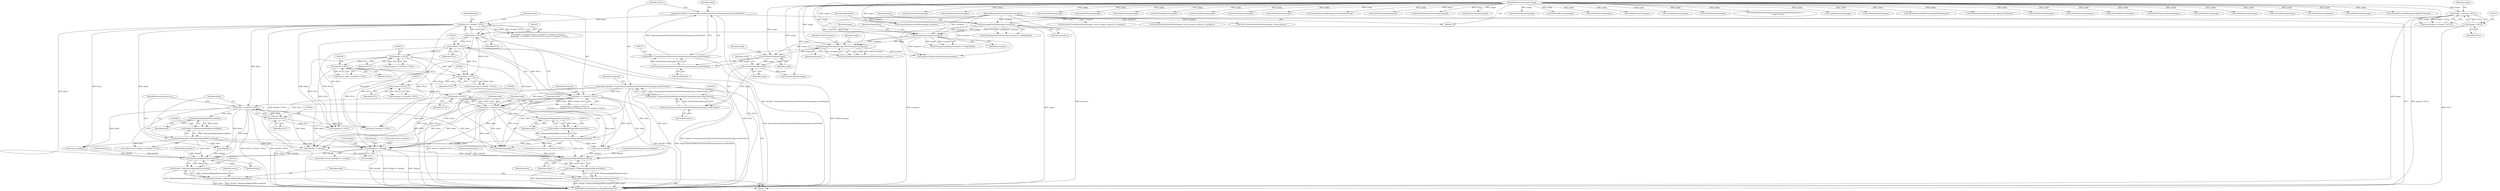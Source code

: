 digraph "0_ImageMagick_1cc6f0ccc92c20c7cab6c4a7335daf29c91f0d8e@array" {
"1000949" [label="(Call,black[j] == white[j])"];
"1000283" [label="(Call,black=(double *) RelinquishMagickMemory(black))"];
"1000285" [label="(Call,(double *) RelinquishMagickMemory(black))"];
"1000287" [label="(Call,RelinquishMagickMemory(black))"];
"1000278" [label="(Call,black != (double *) NULL)"];
"1000218" [label="(Call,black == (double *) NULL)"];
"1000168" [label="(Call,black=(double *) AcquireQuantumMemory(GetPixelChannels(image),sizeof(*black)))"];
"1000170" [label="(Call,(double *) AcquireQuantumMemory(GetPixelChannels(image),sizeof(*black)))"];
"1000172" [label="(Call,AcquireQuantumMemory(GetPixelChannels(image),sizeof(*black)))"];
"1000173" [label="(Call,GetPixelChannels(image))"];
"1000158" [label="(Call,SetImageGray(image,exception))"];
"1000150" [label="(Call,SyncImagePixelCache(image,exception))"];
"1000122" [label="(Call,image != (Image *) NULL)"];
"1000107" [label="(MethodParameterIn,Image *image)"];
"1000124" [label="(Call,(Image *) NULL)"];
"1000110" [label="(MethodParameterIn,ExceptionInfo *exception)"];
"1000164" [label="(Call,SetImageColorspace(image,GRAYColorspace,exception))"];
"1000220" [label="(Call,(double *) NULL)"];
"1000280" [label="(Call,(double *) NULL)"];
"1000268" [label="(Call,(double *) NULL)"];
"1000256" [label="(Call,(double *) NULL)"];
"1000244" [label="(Call,(double *) NULL)"];
"1000237" [label="(Call,(double *) NULL)"];
"1000232" [label="(Call,(double *) NULL)"];
"1000226" [label="(Call,(double *) NULL)"];
"1000224" [label="(Call,white == (double *) NULL)"];
"1000178" [label="(Call,white=(double *) AcquireQuantumMemory(GetPixelChannels(image),sizeof(*white)))"];
"1000180" [label="(Call,(double *) AcquireQuantumMemory(GetPixelChannels(image),sizeof(*white)))"];
"1000182" [label="(Call,AcquireQuantumMemory(GetPixelChannels(image),sizeof(*white)))"];
"1000183" [label="(Call,GetPixelChannels(image))"];
"1000266" [label="(Call,white != (double *) NULL)"];
"1000271" [label="(Call,white=(double *) RelinquishMagickMemory(white))"];
"1000273" [label="(Call,(double *) RelinquishMagickMemory(white))"];
"1000275" [label="(Call,RelinquishMagickMemory(white))"];
"1001027" [label="(Call,RelinquishMagickMemory(white))"];
"1001025" [label="(Call,(double *) RelinquishMagickMemory(white))"];
"1001023" [label="(Call,white=(double *) RelinquishMagickMemory(white))"];
"1001033" [label="(Call,RelinquishMagickMemory(black))"];
"1001031" [label="(Call,(double *) RelinquishMagickMemory(black))"];
"1001029" [label="(Call,black=(double *) RelinquishMagickMemory(black))"];
"1000786" [label="(Call,GetPixelChannels(image))"];
"1000283" [label="(Call,black=(double *) RelinquishMagickMemory(black))"];
"1000224" [label="(Call,white == (double *) NULL)"];
"1000124" [label="(Call,(Image *) NULL)"];
"1000177" [label="(Identifier,black)"];
"1000660" [label="(Call,j-black[i])"];
"1000226" [label="(Call,(double *) NULL)"];
"1000275" [label="(Call,RelinquishMagickMemory(white))"];
"1000279" [label="(Identifier,black)"];
"1000277" [label="(ControlStructure,if (black != (double *) NULL))"];
"1000727" [label="(Call,GetPixelGreenTraits(image))"];
"1000597" [label="(Call,(ssize_t) black[i])"];
"1000420" [label="(Call,GetPixelChannels(image))"];
"1001031" [label="(Call,(double *) RelinquishMagickMemory(black))"];
"1000959" [label="(Identifier,q)"];
"1000881" [label="(Call,(Quantum *) NULL)"];
"1001027" [label="(Call,RelinquishMagickMemory(white))"];
"1000166" [label="(Identifier,GRAYColorspace)"];
"1000552" [label="(Call,GetPixelChannels(image))"];
"1000187" [label="(Identifier,white)"];
"1000956" [label="(ControlStructure,continue;)"];
"1000272" [label="(Identifier,white)"];
"1000948" [label="(ControlStructure,if (black[j] == white[j]))"];
"1000183" [label="(Call,GetPixelChannels(image))"];
"1000510" [label="(Call,GetPixelChannels(image))"];
"1000690" [label="(Call,GetPixelRedTraits(image))"];
"1000473" [label="(Call,GetPixelChannels(image))"];
"1000175" [label="(Call,sizeof(*black))"];
"1000180" [label="(Call,(double *) AcquireQuantumMemory(GetPixelChannels(image),sizeof(*white)))"];
"1000268" [label="(Call,(double *) NULL)"];
"1000434" [label="(Call,GetPixelChannels(image))"];
"1000225" [label="(Identifier,white)"];
"1000308" [label="(Call,GetPixelChannels(image))"];
"1000869" [label="(Call,GetCacheViewAuthenticPixels(image_view,0,y,image->columns,1,exception))"];
"1000172" [label="(Call,AcquireQuantumMemory(GetPixelChannels(image),sizeof(*black)))"];
"1000246" [label="(Identifier,NULL)"];
"1000179" [label="(Identifier,white)"];
"1001029" [label="(Call,black=(double *) RelinquishMagickMemory(black))"];
"1000222" [label="(Identifier,NULL)"];
"1000270" [label="(Identifier,NULL)"];
"1000185" [label="(Call,sizeof(*white))"];
"1001023" [label="(Call,white=(double *) RelinquishMagickMemory(white))"];
"1000165" [label="(Identifier,image)"];
"1000173" [label="(Call,GetPixelChannels(image))"];
"1000258" [label="(Identifier,NULL)"];
"1000734" [label="(Call,GetPixelChannelOffset(image,GreenPixelChannel))"];
"1000906" [label="(Call,GetPixelWriteMask(image,q))"];
"1000950" [label="(Call,black[j])"];
"1000265" [label="(ControlStructure,if (white != (double *) NULL))"];
"1000168" [label="(Call,black=(double *) AcquireQuantumMemory(GetPixelChannels(image),sizeof(*black)))"];
"1000938" [label="(Call,GetPixelChannelTraits(image,channel))"];
"1000123" [label="(Identifier,image)"];
"1000152" [label="(Identifier,exception)"];
"1000565" [label="(Call,GetPixelChannels(image))"];
"1000230" [label="(Call,histogram == (double *) NULL)"];
"1000159" [label="(Identifier,image)"];
"1000975" [label="(Call,GetPixelChannels(image))"];
"1000162" [label="(Call,(void) SetImageColorspace(image,GRAYColorspace,exception))"];
"1000217" [label="(Call,(black == (double *) NULL) || (white == (double *) NULL) ||\n      (histogram == (double *) NULL) || (stretch_map == (double *) NULL))"];
"1000157" [label="(Call,SetImageGray(image,exception) != MagickFalse)"];
"1000341" [label="(Call,GetCacheViewVirtualPixels(image_view,0,y,image->columns,1,exception))"];
"1000189" [label="(Identifier,histogram)"];
"1000107" [label="(MethodParameterIn,Image *image)"];
"1000764" [label="(Call,GetPixelBlueTraits(image))"];
"1000235" [label="(Call,stretch_map == (double *) NULL)"];
"1000284" [label="(Identifier,black)"];
"1000242" [label="(Call,stretch_map != (double *) NULL)"];
"1001033" [label="(Call,RelinquishMagickMemory(black))"];
"1000843" [label="(Call,AcquireAuthenticCacheView(image,exception))"];
"1000282" [label="(Identifier,NULL)"];
"1000446" [label="(Call,white[i]=MaxRange(QuantumRange))"];
"1000228" [label="(Identifier,NULL)"];
"1000153" [label="(Identifier,MagickFalse)"];
"1000635" [label="(Call,black[i] != white[i])"];
"1000287" [label="(Call,RelinquishMagickMemory(black))"];
"1000412" [label="(Call,GetPixelChannels(image))"];
"1000232" [label="(Call,(double *) NULL)"];
"1001036" [label="(Identifier,status)"];
"1001037" [label="(MethodReturn,MagickExport MagickBooleanType)"];
"1000151" [label="(Identifier,image)"];
"1000169" [label="(Identifier,black)"];
"1000161" [label="(Identifier,MagickFalse)"];
"1000267" [label="(Identifier,white)"];
"1000254" [label="(Call,histogram != (double *) NULL)"];
"1000285" [label="(Call,(double *) RelinquishMagickMemory(black))"];
"1000626" [label="(Call,GetPixelChannels(image))"];
"1000823" [label="(Call,GetPixelChannels(image))"];
"1000184" [label="(Identifier,image)"];
"1000966" [label="(Call,GetPixelChannels(image))"];
"1000979" [label="(Call,SyncCacheViewAuthenticPixels(image_view,exception))"];
"1001025" [label="(Call,(double *) RelinquishMagickMemory(white))"];
"1000998" [label="(Call,SetImageProgress(image,ContrastStretchImageTag,progress++,\n          image->rows))"];
"1000647" [label="(Call,GetPixelChannels(image))"];
"1000110" [label="(MethodParameterIn,ExceptionInfo *exception)"];
"1000266" [label="(Call,white != (double *) NULL)"];
"1000211" [label="(Call,GetPixelChannels(image))"];
"1000315" [label="(Call,AcquireVirtualCacheView(image,exception))"];
"1000234" [label="(Identifier,NULL)"];
"1000771" [label="(Call,GetPixelChannelOffset(image,BluePixelChannel))"];
"1000441" [label="(Call,black[i]=0.0)"];
"1000949" [label="(Call,black[j] == white[j])"];
"1000197" [label="(Call,GetPixelChannels(image))"];
"1000126" [label="(Identifier,NULL)"];
"1000587" [label="(Call,white[i]-black[i])"];
"1000244" [label="(Call,(double *) NULL)"];
"1000170" [label="(Call,(double *) AcquireQuantumMemory(GetPixelChannels(image),sizeof(*black)))"];
"1000808" [label="(Call,GetPixelChannelOffset(image,AlphaPixelChannel))"];
"1000290" [label="(Identifier,ResourceLimitError)"];
"1000121" [label="(Call,assert(image != (Image *) NULL))"];
"1000158" [label="(Call,SetImageGray(image,exception))"];
"1001024" [label="(Identifier,white)"];
"1000607" [label="(Call,GetPixelChannels(image))"];
"1000271" [label="(Call,white=(double *) RelinquishMagickMemory(white))"];
"1000149" [label="(Call,SyncImagePixelCache(image,exception) == MagickFalse)"];
"1000223" [label="(Call,(white == (double *) NULL) ||\n      (histogram == (double *) NULL) || (stretch_map == (double *) NULL))"];
"1000122" [label="(Call,image != (Image *) NULL)"];
"1000276" [label="(Identifier,white)"];
"1000288" [label="(Identifier,black)"];
"1000529" [label="(Call,white[i]=(double) j)"];
"1000378" [label="(Call,GetPixelIntensity(image,p))"];
"1000239" [label="(Identifier,NULL)"];
"1000280" [label="(Call,(double *) NULL)"];
"1000801" [label="(Call,GetPixelAlphaTraits(image))"];
"1000932" [label="(Call,GetPixelChannelChannel(image,j))"];
"1000220" [label="(Call,(double *) NULL)"];
"1000150" [label="(Call,SyncImagePixelCache(image,exception))"];
"1000218" [label="(Call,black == (double *) NULL)"];
"1000389" [label="(Call,GetPixelChannels(image))"];
"1000924" [label="(Call,GetPixelChannels(image))"];
"1000712" [label="(Call,GetPixelChannels(image))"];
"1001028" [label="(Identifier,white)"];
"1000164" [label="(Call,SetImageColorspace(image,GRAYColorspace,exception))"];
"1000174" [label="(Identifier,image)"];
"1000182" [label="(Call,AcquireQuantumMemory(GetPixelChannels(image),sizeof(*white)))"];
"1000256" [label="(Call,(double *) NULL)"];
"1000219" [label="(Identifier,black)"];
"1000178" [label="(Call,white=(double *) AcquireQuantumMemory(GetPixelChannels(image),sizeof(*white)))"];
"1000273" [label="(Call,(double *) RelinquishMagickMemory(white))"];
"1000111" [label="(Block,)"];
"1000749" [label="(Call,GetPixelChannels(image))"];
"1000231" [label="(Identifier,histogram)"];
"1000616" [label="(Call,(ssize_t) white[i])"];
"1000237" [label="(Call,(double *) NULL)"];
"1000482" [label="(Call,black[i]=(double) j)"];
"1000913" [label="(Call,GetPixelChannels(image))"];
"1001030" [label="(Identifier,black)"];
"1000278" [label="(Call,black != (double *) NULL)"];
"1000160" [label="(Identifier,exception)"];
"1000353" [label="(Call,(const Quantum *) NULL)"];
"1001034" [label="(Identifier,black)"];
"1000167" [label="(Identifier,exception)"];
"1000697" [label="(Call,GetPixelChannelOffset(image,RedPixelChannel))"];
"1000953" [label="(Call,white[j])"];
"1000949" -> "1000948"  [label="AST: "];
"1000949" -> "1000953"  [label="CFG: "];
"1000950" -> "1000949"  [label="AST: "];
"1000953" -> "1000949"  [label="AST: "];
"1000956" -> "1000949"  [label="CFG: "];
"1000959" -> "1000949"  [label="CFG: "];
"1000949" -> "1001037"  [label="DDG: white[j]"];
"1000949" -> "1001037"  [label="DDG: black[j]"];
"1000949" -> "1001037"  [label="DDG: black[j] == white[j]"];
"1000283" -> "1000949"  [label="DDG: black"];
"1000218" -> "1000949"  [label="DDG: black"];
"1000278" -> "1000949"  [label="DDG: black"];
"1000224" -> "1000949"  [label="DDG: white"];
"1000178" -> "1000949"  [label="DDG: white"];
"1000266" -> "1000949"  [label="DDG: white"];
"1000271" -> "1000949"  [label="DDG: white"];
"1000949" -> "1001027"  [label="DDG: white[j]"];
"1000949" -> "1001033"  [label="DDG: black[j]"];
"1000283" -> "1000277"  [label="AST: "];
"1000283" -> "1000285"  [label="CFG: "];
"1000284" -> "1000283"  [label="AST: "];
"1000285" -> "1000283"  [label="AST: "];
"1000290" -> "1000283"  [label="CFG: "];
"1000285" -> "1000283"  [label="DDG: RelinquishMagickMemory(black)"];
"1000283" -> "1000587"  [label="DDG: black"];
"1000283" -> "1000597"  [label="DDG: black"];
"1000283" -> "1000635"  [label="DDG: black"];
"1000283" -> "1000660"  [label="DDG: black"];
"1000283" -> "1001033"  [label="DDG: black"];
"1000285" -> "1000287"  [label="CFG: "];
"1000286" -> "1000285"  [label="AST: "];
"1000287" -> "1000285"  [label="AST: "];
"1000287" -> "1000285"  [label="DDG: black"];
"1000287" -> "1000288"  [label="CFG: "];
"1000288" -> "1000287"  [label="AST: "];
"1000278" -> "1000287"  [label="DDG: black"];
"1000278" -> "1000277"  [label="AST: "];
"1000278" -> "1000280"  [label="CFG: "];
"1000279" -> "1000278"  [label="AST: "];
"1000280" -> "1000278"  [label="AST: "];
"1000284" -> "1000278"  [label="CFG: "];
"1000290" -> "1000278"  [label="CFG: "];
"1000278" -> "1001037"  [label="DDG: (double *) NULL"];
"1000278" -> "1001037"  [label="DDG: black != (double *) NULL"];
"1000218" -> "1000278"  [label="DDG: black"];
"1000280" -> "1000278"  [label="DDG: NULL"];
"1000278" -> "1000587"  [label="DDG: black"];
"1000278" -> "1000597"  [label="DDG: black"];
"1000278" -> "1000635"  [label="DDG: black"];
"1000278" -> "1000660"  [label="DDG: black"];
"1000278" -> "1001033"  [label="DDG: black"];
"1000218" -> "1000217"  [label="AST: "];
"1000218" -> "1000220"  [label="CFG: "];
"1000219" -> "1000218"  [label="AST: "];
"1000220" -> "1000218"  [label="AST: "];
"1000225" -> "1000218"  [label="CFG: "];
"1000217" -> "1000218"  [label="CFG: "];
"1000218" -> "1001037"  [label="DDG: (double *) NULL"];
"1000218" -> "1000217"  [label="DDG: black"];
"1000218" -> "1000217"  [label="DDG: (double *) NULL"];
"1000168" -> "1000218"  [label="DDG: black"];
"1000220" -> "1000218"  [label="DDG: NULL"];
"1000218" -> "1000587"  [label="DDG: black"];
"1000218" -> "1000597"  [label="DDG: black"];
"1000218" -> "1000635"  [label="DDG: black"];
"1000218" -> "1000660"  [label="DDG: black"];
"1000218" -> "1001033"  [label="DDG: black"];
"1000168" -> "1000111"  [label="AST: "];
"1000168" -> "1000170"  [label="CFG: "];
"1000169" -> "1000168"  [label="AST: "];
"1000170" -> "1000168"  [label="AST: "];
"1000179" -> "1000168"  [label="CFG: "];
"1000168" -> "1001037"  [label="DDG: (double *) AcquireQuantumMemory(GetPixelChannels(image),sizeof(*black))"];
"1000170" -> "1000168"  [label="DDG: AcquireQuantumMemory(GetPixelChannels(image),sizeof(*black))"];
"1000170" -> "1000172"  [label="CFG: "];
"1000171" -> "1000170"  [label="AST: "];
"1000172" -> "1000170"  [label="AST: "];
"1000170" -> "1001037"  [label="DDG: AcquireQuantumMemory(GetPixelChannels(image),sizeof(*black))"];
"1000172" -> "1000170"  [label="DDG: GetPixelChannels(image)"];
"1000172" -> "1000175"  [label="CFG: "];
"1000173" -> "1000172"  [label="AST: "];
"1000175" -> "1000172"  [label="AST: "];
"1000173" -> "1000172"  [label="DDG: image"];
"1000173" -> "1000174"  [label="CFG: "];
"1000174" -> "1000173"  [label="AST: "];
"1000177" -> "1000173"  [label="CFG: "];
"1000158" -> "1000173"  [label="DDG: image"];
"1000164" -> "1000173"  [label="DDG: image"];
"1000107" -> "1000173"  [label="DDG: image"];
"1000173" -> "1000183"  [label="DDG: image"];
"1000158" -> "1000157"  [label="AST: "];
"1000158" -> "1000160"  [label="CFG: "];
"1000159" -> "1000158"  [label="AST: "];
"1000160" -> "1000158"  [label="AST: "];
"1000161" -> "1000158"  [label="CFG: "];
"1000158" -> "1000157"  [label="DDG: image"];
"1000158" -> "1000157"  [label="DDG: exception"];
"1000150" -> "1000158"  [label="DDG: image"];
"1000150" -> "1000158"  [label="DDG: exception"];
"1000107" -> "1000158"  [label="DDG: image"];
"1000110" -> "1000158"  [label="DDG: exception"];
"1000158" -> "1000164"  [label="DDG: image"];
"1000158" -> "1000164"  [label="DDG: exception"];
"1000158" -> "1000315"  [label="DDG: exception"];
"1000150" -> "1000149"  [label="AST: "];
"1000150" -> "1000152"  [label="CFG: "];
"1000151" -> "1000150"  [label="AST: "];
"1000152" -> "1000150"  [label="AST: "];
"1000153" -> "1000150"  [label="CFG: "];
"1000150" -> "1001037"  [label="DDG: image"];
"1000150" -> "1001037"  [label="DDG: exception"];
"1000150" -> "1000149"  [label="DDG: image"];
"1000150" -> "1000149"  [label="DDG: exception"];
"1000122" -> "1000150"  [label="DDG: image"];
"1000107" -> "1000150"  [label="DDG: image"];
"1000110" -> "1000150"  [label="DDG: exception"];
"1000122" -> "1000121"  [label="AST: "];
"1000122" -> "1000124"  [label="CFG: "];
"1000123" -> "1000122"  [label="AST: "];
"1000124" -> "1000122"  [label="AST: "];
"1000121" -> "1000122"  [label="CFG: "];
"1000122" -> "1001037"  [label="DDG: (Image *) NULL"];
"1000122" -> "1000121"  [label="DDG: image"];
"1000122" -> "1000121"  [label="DDG: (Image *) NULL"];
"1000107" -> "1000122"  [label="DDG: image"];
"1000124" -> "1000122"  [label="DDG: NULL"];
"1000107" -> "1000106"  [label="AST: "];
"1000107" -> "1001037"  [label="DDG: image"];
"1000107" -> "1000164"  [label="DDG: image"];
"1000107" -> "1000183"  [label="DDG: image"];
"1000107" -> "1000197"  [label="DDG: image"];
"1000107" -> "1000211"  [label="DDG: image"];
"1000107" -> "1000308"  [label="DDG: image"];
"1000107" -> "1000315"  [label="DDG: image"];
"1000107" -> "1000378"  [label="DDG: image"];
"1000107" -> "1000389"  [label="DDG: image"];
"1000107" -> "1000412"  [label="DDG: image"];
"1000107" -> "1000420"  [label="DDG: image"];
"1000107" -> "1000434"  [label="DDG: image"];
"1000107" -> "1000473"  [label="DDG: image"];
"1000107" -> "1000510"  [label="DDG: image"];
"1000107" -> "1000552"  [label="DDG: image"];
"1000107" -> "1000565"  [label="DDG: image"];
"1000107" -> "1000607"  [label="DDG: image"];
"1000107" -> "1000626"  [label="DDG: image"];
"1000107" -> "1000647"  [label="DDG: image"];
"1000107" -> "1000690"  [label="DDG: image"];
"1000107" -> "1000697"  [label="DDG: image"];
"1000107" -> "1000712"  [label="DDG: image"];
"1000107" -> "1000727"  [label="DDG: image"];
"1000107" -> "1000734"  [label="DDG: image"];
"1000107" -> "1000749"  [label="DDG: image"];
"1000107" -> "1000764"  [label="DDG: image"];
"1000107" -> "1000771"  [label="DDG: image"];
"1000107" -> "1000786"  [label="DDG: image"];
"1000107" -> "1000801"  [label="DDG: image"];
"1000107" -> "1000808"  [label="DDG: image"];
"1000107" -> "1000823"  [label="DDG: image"];
"1000107" -> "1000843"  [label="DDG: image"];
"1000107" -> "1000906"  [label="DDG: image"];
"1000107" -> "1000913"  [label="DDG: image"];
"1000107" -> "1000924"  [label="DDG: image"];
"1000107" -> "1000932"  [label="DDG: image"];
"1000107" -> "1000938"  [label="DDG: image"];
"1000107" -> "1000966"  [label="DDG: image"];
"1000107" -> "1000975"  [label="DDG: image"];
"1000107" -> "1000998"  [label="DDG: image"];
"1000124" -> "1000126"  [label="CFG: "];
"1000125" -> "1000124"  [label="AST: "];
"1000126" -> "1000124"  [label="AST: "];
"1000124" -> "1001037"  [label="DDG: NULL"];
"1000124" -> "1000220"  [label="DDG: NULL"];
"1000110" -> "1000106"  [label="AST: "];
"1000110" -> "1001037"  [label="DDG: exception"];
"1000110" -> "1000164"  [label="DDG: exception"];
"1000110" -> "1000315"  [label="DDG: exception"];
"1000110" -> "1000341"  [label="DDG: exception"];
"1000110" -> "1000843"  [label="DDG: exception"];
"1000110" -> "1000869"  [label="DDG: exception"];
"1000110" -> "1000979"  [label="DDG: exception"];
"1000164" -> "1000162"  [label="AST: "];
"1000164" -> "1000167"  [label="CFG: "];
"1000165" -> "1000164"  [label="AST: "];
"1000166" -> "1000164"  [label="AST: "];
"1000167" -> "1000164"  [label="AST: "];
"1000162" -> "1000164"  [label="CFG: "];
"1000164" -> "1001037"  [label="DDG: GRAYColorspace"];
"1000164" -> "1000162"  [label="DDG: image"];
"1000164" -> "1000162"  [label="DDG: GRAYColorspace"];
"1000164" -> "1000162"  [label="DDG: exception"];
"1000164" -> "1000315"  [label="DDG: exception"];
"1000220" -> "1000222"  [label="CFG: "];
"1000221" -> "1000220"  [label="AST: "];
"1000222" -> "1000220"  [label="AST: "];
"1000220" -> "1001037"  [label="DDG: NULL"];
"1000220" -> "1000226"  [label="DDG: NULL"];
"1000220" -> "1000244"  [label="DDG: NULL"];
"1000220" -> "1000353"  [label="DDG: NULL"];
"1000220" -> "1000881"  [label="DDG: NULL"];
"1000280" -> "1000282"  [label="CFG: "];
"1000281" -> "1000280"  [label="AST: "];
"1000282" -> "1000280"  [label="AST: "];
"1000280" -> "1001037"  [label="DDG: NULL"];
"1000268" -> "1000280"  [label="DDG: NULL"];
"1000280" -> "1000353"  [label="DDG: NULL"];
"1000280" -> "1000881"  [label="DDG: NULL"];
"1000268" -> "1000266"  [label="AST: "];
"1000268" -> "1000270"  [label="CFG: "];
"1000269" -> "1000268"  [label="AST: "];
"1000270" -> "1000268"  [label="AST: "];
"1000266" -> "1000268"  [label="CFG: "];
"1000268" -> "1000266"  [label="DDG: NULL"];
"1000256" -> "1000268"  [label="DDG: NULL"];
"1000256" -> "1000254"  [label="AST: "];
"1000256" -> "1000258"  [label="CFG: "];
"1000257" -> "1000256"  [label="AST: "];
"1000258" -> "1000256"  [label="AST: "];
"1000254" -> "1000256"  [label="CFG: "];
"1000256" -> "1000254"  [label="DDG: NULL"];
"1000244" -> "1000256"  [label="DDG: NULL"];
"1000244" -> "1000242"  [label="AST: "];
"1000244" -> "1000246"  [label="CFG: "];
"1000245" -> "1000244"  [label="AST: "];
"1000246" -> "1000244"  [label="AST: "];
"1000242" -> "1000244"  [label="CFG: "];
"1000244" -> "1000242"  [label="DDG: NULL"];
"1000237" -> "1000244"  [label="DDG: NULL"];
"1000226" -> "1000244"  [label="DDG: NULL"];
"1000232" -> "1000244"  [label="DDG: NULL"];
"1000237" -> "1000235"  [label="AST: "];
"1000237" -> "1000239"  [label="CFG: "];
"1000238" -> "1000237"  [label="AST: "];
"1000239" -> "1000237"  [label="AST: "];
"1000235" -> "1000237"  [label="CFG: "];
"1000237" -> "1001037"  [label="DDG: NULL"];
"1000237" -> "1000235"  [label="DDG: NULL"];
"1000232" -> "1000237"  [label="DDG: NULL"];
"1000237" -> "1000353"  [label="DDG: NULL"];
"1000237" -> "1000881"  [label="DDG: NULL"];
"1000232" -> "1000230"  [label="AST: "];
"1000232" -> "1000234"  [label="CFG: "];
"1000233" -> "1000232"  [label="AST: "];
"1000234" -> "1000232"  [label="AST: "];
"1000230" -> "1000232"  [label="CFG: "];
"1000232" -> "1001037"  [label="DDG: NULL"];
"1000232" -> "1000230"  [label="DDG: NULL"];
"1000226" -> "1000232"  [label="DDG: NULL"];
"1000232" -> "1000353"  [label="DDG: NULL"];
"1000232" -> "1000881"  [label="DDG: NULL"];
"1000226" -> "1000224"  [label="AST: "];
"1000226" -> "1000228"  [label="CFG: "];
"1000227" -> "1000226"  [label="AST: "];
"1000228" -> "1000226"  [label="AST: "];
"1000224" -> "1000226"  [label="CFG: "];
"1000226" -> "1001037"  [label="DDG: NULL"];
"1000226" -> "1000224"  [label="DDG: NULL"];
"1000226" -> "1000353"  [label="DDG: NULL"];
"1000226" -> "1000881"  [label="DDG: NULL"];
"1000224" -> "1000223"  [label="AST: "];
"1000225" -> "1000224"  [label="AST: "];
"1000231" -> "1000224"  [label="CFG: "];
"1000223" -> "1000224"  [label="CFG: "];
"1000224" -> "1001037"  [label="DDG: (double *) NULL"];
"1000224" -> "1000223"  [label="DDG: white"];
"1000224" -> "1000223"  [label="DDG: (double *) NULL"];
"1000178" -> "1000224"  [label="DDG: white"];
"1000224" -> "1000266"  [label="DDG: white"];
"1000224" -> "1000587"  [label="DDG: white"];
"1000224" -> "1000616"  [label="DDG: white"];
"1000224" -> "1000635"  [label="DDG: white"];
"1000224" -> "1001027"  [label="DDG: white"];
"1000178" -> "1000111"  [label="AST: "];
"1000178" -> "1000180"  [label="CFG: "];
"1000179" -> "1000178"  [label="AST: "];
"1000180" -> "1000178"  [label="AST: "];
"1000189" -> "1000178"  [label="CFG: "];
"1000178" -> "1001037"  [label="DDG: (double *) AcquireQuantumMemory(GetPixelChannels(image),sizeof(*white))"];
"1000180" -> "1000178"  [label="DDG: AcquireQuantumMemory(GetPixelChannels(image),sizeof(*white))"];
"1000178" -> "1000266"  [label="DDG: white"];
"1000178" -> "1000587"  [label="DDG: white"];
"1000178" -> "1000616"  [label="DDG: white"];
"1000178" -> "1000635"  [label="DDG: white"];
"1000178" -> "1001027"  [label="DDG: white"];
"1000180" -> "1000182"  [label="CFG: "];
"1000181" -> "1000180"  [label="AST: "];
"1000182" -> "1000180"  [label="AST: "];
"1000180" -> "1001037"  [label="DDG: AcquireQuantumMemory(GetPixelChannels(image),sizeof(*white))"];
"1000182" -> "1000180"  [label="DDG: GetPixelChannels(image)"];
"1000182" -> "1000185"  [label="CFG: "];
"1000183" -> "1000182"  [label="AST: "];
"1000185" -> "1000182"  [label="AST: "];
"1000183" -> "1000182"  [label="DDG: image"];
"1000183" -> "1000184"  [label="CFG: "];
"1000184" -> "1000183"  [label="AST: "];
"1000187" -> "1000183"  [label="CFG: "];
"1000183" -> "1000197"  [label="DDG: image"];
"1000266" -> "1000265"  [label="AST: "];
"1000267" -> "1000266"  [label="AST: "];
"1000272" -> "1000266"  [label="CFG: "];
"1000279" -> "1000266"  [label="CFG: "];
"1000266" -> "1001037"  [label="DDG: white != (double *) NULL"];
"1000266" -> "1000275"  [label="DDG: white"];
"1000266" -> "1000587"  [label="DDG: white"];
"1000266" -> "1000616"  [label="DDG: white"];
"1000266" -> "1000635"  [label="DDG: white"];
"1000266" -> "1001027"  [label="DDG: white"];
"1000271" -> "1000265"  [label="AST: "];
"1000271" -> "1000273"  [label="CFG: "];
"1000272" -> "1000271"  [label="AST: "];
"1000273" -> "1000271"  [label="AST: "];
"1000279" -> "1000271"  [label="CFG: "];
"1000273" -> "1000271"  [label="DDG: RelinquishMagickMemory(white)"];
"1000271" -> "1000587"  [label="DDG: white"];
"1000271" -> "1000616"  [label="DDG: white"];
"1000271" -> "1000635"  [label="DDG: white"];
"1000271" -> "1001027"  [label="DDG: white"];
"1000273" -> "1000275"  [label="CFG: "];
"1000274" -> "1000273"  [label="AST: "];
"1000275" -> "1000273"  [label="AST: "];
"1000275" -> "1000273"  [label="DDG: white"];
"1000275" -> "1000276"  [label="CFG: "];
"1000276" -> "1000275"  [label="AST: "];
"1001027" -> "1001025"  [label="AST: "];
"1001027" -> "1001028"  [label="CFG: "];
"1001028" -> "1001027"  [label="AST: "];
"1001025" -> "1001027"  [label="CFG: "];
"1001027" -> "1001025"  [label="DDG: white"];
"1000635" -> "1001027"  [label="DDG: white[i]"];
"1000616" -> "1001027"  [label="DDG: white[i]"];
"1000587" -> "1001027"  [label="DDG: white[i]"];
"1000446" -> "1001027"  [label="DDG: white[i]"];
"1000529" -> "1001027"  [label="DDG: white[i]"];
"1001025" -> "1001023"  [label="AST: "];
"1001026" -> "1001025"  [label="AST: "];
"1001023" -> "1001025"  [label="CFG: "];
"1001025" -> "1001037"  [label="DDG: RelinquishMagickMemory(white)"];
"1001025" -> "1001023"  [label="DDG: RelinquishMagickMemory(white)"];
"1001023" -> "1000111"  [label="AST: "];
"1001024" -> "1001023"  [label="AST: "];
"1001030" -> "1001023"  [label="CFG: "];
"1001023" -> "1001037"  [label="DDG: white"];
"1001023" -> "1001037"  [label="DDG: (double *) RelinquishMagickMemory(white)"];
"1001033" -> "1001031"  [label="AST: "];
"1001033" -> "1001034"  [label="CFG: "];
"1001034" -> "1001033"  [label="AST: "];
"1001031" -> "1001033"  [label="CFG: "];
"1001033" -> "1001031"  [label="DDG: black"];
"1000441" -> "1001033"  [label="DDG: black[i]"];
"1000597" -> "1001033"  [label="DDG: black[i]"];
"1000635" -> "1001033"  [label="DDG: black[i]"];
"1000660" -> "1001033"  [label="DDG: black[i]"];
"1000482" -> "1001033"  [label="DDG: black[i]"];
"1001031" -> "1001029"  [label="AST: "];
"1001032" -> "1001031"  [label="AST: "];
"1001029" -> "1001031"  [label="CFG: "];
"1001031" -> "1001037"  [label="DDG: RelinquishMagickMemory(black)"];
"1001031" -> "1001029"  [label="DDG: RelinquishMagickMemory(black)"];
"1001029" -> "1000111"  [label="AST: "];
"1001030" -> "1001029"  [label="AST: "];
"1001036" -> "1001029"  [label="CFG: "];
"1001029" -> "1001037"  [label="DDG: black"];
"1001029" -> "1001037"  [label="DDG: (double *) RelinquishMagickMemory(black)"];
}
